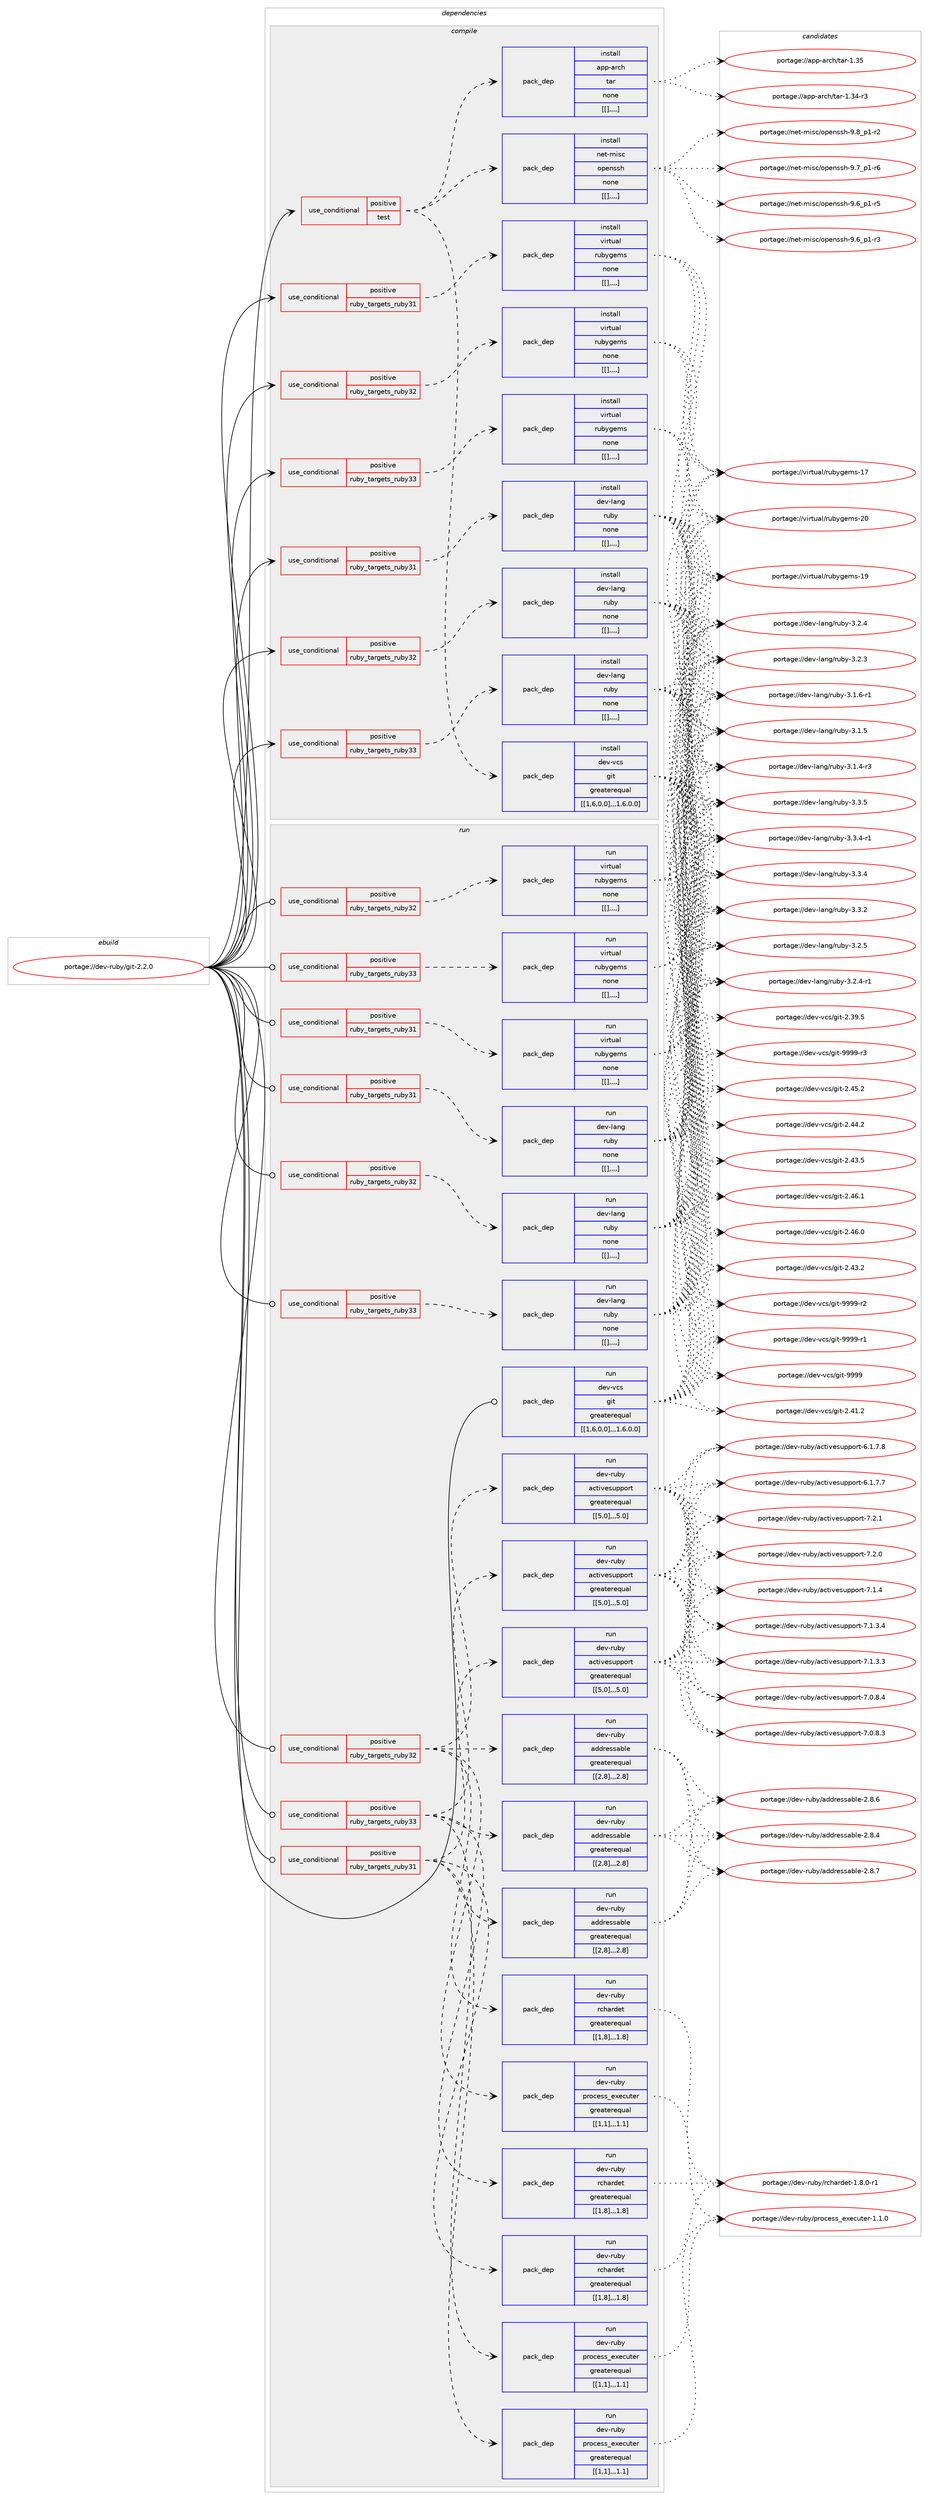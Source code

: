 digraph prolog {

# *************
# Graph options
# *************

newrank=true;
concentrate=true;
compound=true;
graph [rankdir=LR,fontname=Helvetica,fontsize=10,ranksep=1.5];#, ranksep=2.5, nodesep=0.2];
edge  [arrowhead=vee];
node  [fontname=Helvetica,fontsize=10];

# **********
# The ebuild
# **********

subgraph cluster_leftcol {
color=gray;
label=<<i>ebuild</i>>;
id [label="portage://dev-ruby/git-2.2.0", color=red, width=4, href="../dev-ruby/git-2.2.0.svg"];
}

# ****************
# The dependencies
# ****************

subgraph cluster_midcol {
color=gray;
label=<<i>dependencies</i>>;
subgraph cluster_compile {
fillcolor="#eeeeee";
style=filled;
label=<<i>compile</i>>;
subgraph cond50273 {
dependency188823 [label=<<TABLE BORDER="0" CELLBORDER="1" CELLSPACING="0" CELLPADDING="4"><TR><TD ROWSPAN="3" CELLPADDING="10">use_conditional</TD></TR><TR><TD>positive</TD></TR><TR><TD>ruby_targets_ruby31</TD></TR></TABLE>>, shape=none, color=red];
subgraph pack137231 {
dependency188824 [label=<<TABLE BORDER="0" CELLBORDER="1" CELLSPACING="0" CELLPADDING="4" WIDTH="220"><TR><TD ROWSPAN="6" CELLPADDING="30">pack_dep</TD></TR><TR><TD WIDTH="110">install</TD></TR><TR><TD>dev-lang</TD></TR><TR><TD>ruby</TD></TR><TR><TD>none</TD></TR><TR><TD>[[],,,,]</TD></TR></TABLE>>, shape=none, color=blue];
}
dependency188823:e -> dependency188824:w [weight=20,style="dashed",arrowhead="vee"];
}
id:e -> dependency188823:w [weight=20,style="solid",arrowhead="vee"];
subgraph cond50274 {
dependency188825 [label=<<TABLE BORDER="0" CELLBORDER="1" CELLSPACING="0" CELLPADDING="4"><TR><TD ROWSPAN="3" CELLPADDING="10">use_conditional</TD></TR><TR><TD>positive</TD></TR><TR><TD>ruby_targets_ruby31</TD></TR></TABLE>>, shape=none, color=red];
subgraph pack137232 {
dependency188826 [label=<<TABLE BORDER="0" CELLBORDER="1" CELLSPACING="0" CELLPADDING="4" WIDTH="220"><TR><TD ROWSPAN="6" CELLPADDING="30">pack_dep</TD></TR><TR><TD WIDTH="110">install</TD></TR><TR><TD>virtual</TD></TR><TR><TD>rubygems</TD></TR><TR><TD>none</TD></TR><TR><TD>[[],,,,]</TD></TR></TABLE>>, shape=none, color=blue];
}
dependency188825:e -> dependency188826:w [weight=20,style="dashed",arrowhead="vee"];
}
id:e -> dependency188825:w [weight=20,style="solid",arrowhead="vee"];
subgraph cond50275 {
dependency188827 [label=<<TABLE BORDER="0" CELLBORDER="1" CELLSPACING="0" CELLPADDING="4"><TR><TD ROWSPAN="3" CELLPADDING="10">use_conditional</TD></TR><TR><TD>positive</TD></TR><TR><TD>ruby_targets_ruby32</TD></TR></TABLE>>, shape=none, color=red];
subgraph pack137233 {
dependency188828 [label=<<TABLE BORDER="0" CELLBORDER="1" CELLSPACING="0" CELLPADDING="4" WIDTH="220"><TR><TD ROWSPAN="6" CELLPADDING="30">pack_dep</TD></TR><TR><TD WIDTH="110">install</TD></TR><TR><TD>dev-lang</TD></TR><TR><TD>ruby</TD></TR><TR><TD>none</TD></TR><TR><TD>[[],,,,]</TD></TR></TABLE>>, shape=none, color=blue];
}
dependency188827:e -> dependency188828:w [weight=20,style="dashed",arrowhead="vee"];
}
id:e -> dependency188827:w [weight=20,style="solid",arrowhead="vee"];
subgraph cond50276 {
dependency188829 [label=<<TABLE BORDER="0" CELLBORDER="1" CELLSPACING="0" CELLPADDING="4"><TR><TD ROWSPAN="3" CELLPADDING="10">use_conditional</TD></TR><TR><TD>positive</TD></TR><TR><TD>ruby_targets_ruby32</TD></TR></TABLE>>, shape=none, color=red];
subgraph pack137234 {
dependency188830 [label=<<TABLE BORDER="0" CELLBORDER="1" CELLSPACING="0" CELLPADDING="4" WIDTH="220"><TR><TD ROWSPAN="6" CELLPADDING="30">pack_dep</TD></TR><TR><TD WIDTH="110">install</TD></TR><TR><TD>virtual</TD></TR><TR><TD>rubygems</TD></TR><TR><TD>none</TD></TR><TR><TD>[[],,,,]</TD></TR></TABLE>>, shape=none, color=blue];
}
dependency188829:e -> dependency188830:w [weight=20,style="dashed",arrowhead="vee"];
}
id:e -> dependency188829:w [weight=20,style="solid",arrowhead="vee"];
subgraph cond50277 {
dependency188831 [label=<<TABLE BORDER="0" CELLBORDER="1" CELLSPACING="0" CELLPADDING="4"><TR><TD ROWSPAN="3" CELLPADDING="10">use_conditional</TD></TR><TR><TD>positive</TD></TR><TR><TD>ruby_targets_ruby33</TD></TR></TABLE>>, shape=none, color=red];
subgraph pack137235 {
dependency188832 [label=<<TABLE BORDER="0" CELLBORDER="1" CELLSPACING="0" CELLPADDING="4" WIDTH="220"><TR><TD ROWSPAN="6" CELLPADDING="30">pack_dep</TD></TR><TR><TD WIDTH="110">install</TD></TR><TR><TD>dev-lang</TD></TR><TR><TD>ruby</TD></TR><TR><TD>none</TD></TR><TR><TD>[[],,,,]</TD></TR></TABLE>>, shape=none, color=blue];
}
dependency188831:e -> dependency188832:w [weight=20,style="dashed",arrowhead="vee"];
}
id:e -> dependency188831:w [weight=20,style="solid",arrowhead="vee"];
subgraph cond50278 {
dependency188833 [label=<<TABLE BORDER="0" CELLBORDER="1" CELLSPACING="0" CELLPADDING="4"><TR><TD ROWSPAN="3" CELLPADDING="10">use_conditional</TD></TR><TR><TD>positive</TD></TR><TR><TD>ruby_targets_ruby33</TD></TR></TABLE>>, shape=none, color=red];
subgraph pack137236 {
dependency188834 [label=<<TABLE BORDER="0" CELLBORDER="1" CELLSPACING="0" CELLPADDING="4" WIDTH="220"><TR><TD ROWSPAN="6" CELLPADDING="30">pack_dep</TD></TR><TR><TD WIDTH="110">install</TD></TR><TR><TD>virtual</TD></TR><TR><TD>rubygems</TD></TR><TR><TD>none</TD></TR><TR><TD>[[],,,,]</TD></TR></TABLE>>, shape=none, color=blue];
}
dependency188833:e -> dependency188834:w [weight=20,style="dashed",arrowhead="vee"];
}
id:e -> dependency188833:w [weight=20,style="solid",arrowhead="vee"];
subgraph cond50279 {
dependency188835 [label=<<TABLE BORDER="0" CELLBORDER="1" CELLSPACING="0" CELLPADDING="4"><TR><TD ROWSPAN="3" CELLPADDING="10">use_conditional</TD></TR><TR><TD>positive</TD></TR><TR><TD>test</TD></TR></TABLE>>, shape=none, color=red];
subgraph pack137237 {
dependency188836 [label=<<TABLE BORDER="0" CELLBORDER="1" CELLSPACING="0" CELLPADDING="4" WIDTH="220"><TR><TD ROWSPAN="6" CELLPADDING="30">pack_dep</TD></TR><TR><TD WIDTH="110">install</TD></TR><TR><TD>dev-vcs</TD></TR><TR><TD>git</TD></TR><TR><TD>greaterequal</TD></TR><TR><TD>[[1,6,0,0],,,1.6.0.0]</TD></TR></TABLE>>, shape=none, color=blue];
}
dependency188835:e -> dependency188836:w [weight=20,style="dashed",arrowhead="vee"];
subgraph pack137238 {
dependency188837 [label=<<TABLE BORDER="0" CELLBORDER="1" CELLSPACING="0" CELLPADDING="4" WIDTH="220"><TR><TD ROWSPAN="6" CELLPADDING="30">pack_dep</TD></TR><TR><TD WIDTH="110">install</TD></TR><TR><TD>net-misc</TD></TR><TR><TD>openssh</TD></TR><TR><TD>none</TD></TR><TR><TD>[[],,,,]</TD></TR></TABLE>>, shape=none, color=blue];
}
dependency188835:e -> dependency188837:w [weight=20,style="dashed",arrowhead="vee"];
subgraph pack137239 {
dependency188838 [label=<<TABLE BORDER="0" CELLBORDER="1" CELLSPACING="0" CELLPADDING="4" WIDTH="220"><TR><TD ROWSPAN="6" CELLPADDING="30">pack_dep</TD></TR><TR><TD WIDTH="110">install</TD></TR><TR><TD>app-arch</TD></TR><TR><TD>tar</TD></TR><TR><TD>none</TD></TR><TR><TD>[[],,,,]</TD></TR></TABLE>>, shape=none, color=blue];
}
dependency188835:e -> dependency188838:w [weight=20,style="dashed",arrowhead="vee"];
}
id:e -> dependency188835:w [weight=20,style="solid",arrowhead="vee"];
}
subgraph cluster_compileandrun {
fillcolor="#eeeeee";
style=filled;
label=<<i>compile and run</i>>;
}
subgraph cluster_run {
fillcolor="#eeeeee";
style=filled;
label=<<i>run</i>>;
subgraph cond50280 {
dependency188839 [label=<<TABLE BORDER="0" CELLBORDER="1" CELLSPACING="0" CELLPADDING="4"><TR><TD ROWSPAN="3" CELLPADDING="10">use_conditional</TD></TR><TR><TD>positive</TD></TR><TR><TD>ruby_targets_ruby31</TD></TR></TABLE>>, shape=none, color=red];
subgraph pack137240 {
dependency188840 [label=<<TABLE BORDER="0" CELLBORDER="1" CELLSPACING="0" CELLPADDING="4" WIDTH="220"><TR><TD ROWSPAN="6" CELLPADDING="30">pack_dep</TD></TR><TR><TD WIDTH="110">run</TD></TR><TR><TD>dev-lang</TD></TR><TR><TD>ruby</TD></TR><TR><TD>none</TD></TR><TR><TD>[[],,,,]</TD></TR></TABLE>>, shape=none, color=blue];
}
dependency188839:e -> dependency188840:w [weight=20,style="dashed",arrowhead="vee"];
}
id:e -> dependency188839:w [weight=20,style="solid",arrowhead="odot"];
subgraph cond50281 {
dependency188841 [label=<<TABLE BORDER="0" CELLBORDER="1" CELLSPACING="0" CELLPADDING="4"><TR><TD ROWSPAN="3" CELLPADDING="10">use_conditional</TD></TR><TR><TD>positive</TD></TR><TR><TD>ruby_targets_ruby31</TD></TR></TABLE>>, shape=none, color=red];
subgraph pack137241 {
dependency188842 [label=<<TABLE BORDER="0" CELLBORDER="1" CELLSPACING="0" CELLPADDING="4" WIDTH="220"><TR><TD ROWSPAN="6" CELLPADDING="30">pack_dep</TD></TR><TR><TD WIDTH="110">run</TD></TR><TR><TD>dev-ruby</TD></TR><TR><TD>activesupport</TD></TR><TR><TD>greaterequal</TD></TR><TR><TD>[[5,0],,,5.0]</TD></TR></TABLE>>, shape=none, color=blue];
}
dependency188841:e -> dependency188842:w [weight=20,style="dashed",arrowhead="vee"];
subgraph pack137242 {
dependency188843 [label=<<TABLE BORDER="0" CELLBORDER="1" CELLSPACING="0" CELLPADDING="4" WIDTH="220"><TR><TD ROWSPAN="6" CELLPADDING="30">pack_dep</TD></TR><TR><TD WIDTH="110">run</TD></TR><TR><TD>dev-ruby</TD></TR><TR><TD>addressable</TD></TR><TR><TD>greaterequal</TD></TR><TR><TD>[[2,8],,,2.8]</TD></TR></TABLE>>, shape=none, color=blue];
}
dependency188841:e -> dependency188843:w [weight=20,style="dashed",arrowhead="vee"];
subgraph pack137243 {
dependency188844 [label=<<TABLE BORDER="0" CELLBORDER="1" CELLSPACING="0" CELLPADDING="4" WIDTH="220"><TR><TD ROWSPAN="6" CELLPADDING="30">pack_dep</TD></TR><TR><TD WIDTH="110">run</TD></TR><TR><TD>dev-ruby</TD></TR><TR><TD>process_executer</TD></TR><TR><TD>greaterequal</TD></TR><TR><TD>[[1,1],,,1.1]</TD></TR></TABLE>>, shape=none, color=blue];
}
dependency188841:e -> dependency188844:w [weight=20,style="dashed",arrowhead="vee"];
subgraph pack137244 {
dependency188845 [label=<<TABLE BORDER="0" CELLBORDER="1" CELLSPACING="0" CELLPADDING="4" WIDTH="220"><TR><TD ROWSPAN="6" CELLPADDING="30">pack_dep</TD></TR><TR><TD WIDTH="110">run</TD></TR><TR><TD>dev-ruby</TD></TR><TR><TD>rchardet</TD></TR><TR><TD>greaterequal</TD></TR><TR><TD>[[1,8],,,1.8]</TD></TR></TABLE>>, shape=none, color=blue];
}
dependency188841:e -> dependency188845:w [weight=20,style="dashed",arrowhead="vee"];
}
id:e -> dependency188841:w [weight=20,style="solid",arrowhead="odot"];
subgraph cond50282 {
dependency188846 [label=<<TABLE BORDER="0" CELLBORDER="1" CELLSPACING="0" CELLPADDING="4"><TR><TD ROWSPAN="3" CELLPADDING="10">use_conditional</TD></TR><TR><TD>positive</TD></TR><TR><TD>ruby_targets_ruby31</TD></TR></TABLE>>, shape=none, color=red];
subgraph pack137245 {
dependency188847 [label=<<TABLE BORDER="0" CELLBORDER="1" CELLSPACING="0" CELLPADDING="4" WIDTH="220"><TR><TD ROWSPAN="6" CELLPADDING="30">pack_dep</TD></TR><TR><TD WIDTH="110">run</TD></TR><TR><TD>virtual</TD></TR><TR><TD>rubygems</TD></TR><TR><TD>none</TD></TR><TR><TD>[[],,,,]</TD></TR></TABLE>>, shape=none, color=blue];
}
dependency188846:e -> dependency188847:w [weight=20,style="dashed",arrowhead="vee"];
}
id:e -> dependency188846:w [weight=20,style="solid",arrowhead="odot"];
subgraph cond50283 {
dependency188848 [label=<<TABLE BORDER="0" CELLBORDER="1" CELLSPACING="0" CELLPADDING="4"><TR><TD ROWSPAN="3" CELLPADDING="10">use_conditional</TD></TR><TR><TD>positive</TD></TR><TR><TD>ruby_targets_ruby32</TD></TR></TABLE>>, shape=none, color=red];
subgraph pack137246 {
dependency188849 [label=<<TABLE BORDER="0" CELLBORDER="1" CELLSPACING="0" CELLPADDING="4" WIDTH="220"><TR><TD ROWSPAN="6" CELLPADDING="30">pack_dep</TD></TR><TR><TD WIDTH="110">run</TD></TR><TR><TD>dev-lang</TD></TR><TR><TD>ruby</TD></TR><TR><TD>none</TD></TR><TR><TD>[[],,,,]</TD></TR></TABLE>>, shape=none, color=blue];
}
dependency188848:e -> dependency188849:w [weight=20,style="dashed",arrowhead="vee"];
}
id:e -> dependency188848:w [weight=20,style="solid",arrowhead="odot"];
subgraph cond50284 {
dependency188850 [label=<<TABLE BORDER="0" CELLBORDER="1" CELLSPACING="0" CELLPADDING="4"><TR><TD ROWSPAN="3" CELLPADDING="10">use_conditional</TD></TR><TR><TD>positive</TD></TR><TR><TD>ruby_targets_ruby32</TD></TR></TABLE>>, shape=none, color=red];
subgraph pack137247 {
dependency188851 [label=<<TABLE BORDER="0" CELLBORDER="1" CELLSPACING="0" CELLPADDING="4" WIDTH="220"><TR><TD ROWSPAN="6" CELLPADDING="30">pack_dep</TD></TR><TR><TD WIDTH="110">run</TD></TR><TR><TD>dev-ruby</TD></TR><TR><TD>activesupport</TD></TR><TR><TD>greaterequal</TD></TR><TR><TD>[[5,0],,,5.0]</TD></TR></TABLE>>, shape=none, color=blue];
}
dependency188850:e -> dependency188851:w [weight=20,style="dashed",arrowhead="vee"];
subgraph pack137248 {
dependency188852 [label=<<TABLE BORDER="0" CELLBORDER="1" CELLSPACING="0" CELLPADDING="4" WIDTH="220"><TR><TD ROWSPAN="6" CELLPADDING="30">pack_dep</TD></TR><TR><TD WIDTH="110">run</TD></TR><TR><TD>dev-ruby</TD></TR><TR><TD>addressable</TD></TR><TR><TD>greaterequal</TD></TR><TR><TD>[[2,8],,,2.8]</TD></TR></TABLE>>, shape=none, color=blue];
}
dependency188850:e -> dependency188852:w [weight=20,style="dashed",arrowhead="vee"];
subgraph pack137249 {
dependency188853 [label=<<TABLE BORDER="0" CELLBORDER="1" CELLSPACING="0" CELLPADDING="4" WIDTH="220"><TR><TD ROWSPAN="6" CELLPADDING="30">pack_dep</TD></TR><TR><TD WIDTH="110">run</TD></TR><TR><TD>dev-ruby</TD></TR><TR><TD>process_executer</TD></TR><TR><TD>greaterequal</TD></TR><TR><TD>[[1,1],,,1.1]</TD></TR></TABLE>>, shape=none, color=blue];
}
dependency188850:e -> dependency188853:w [weight=20,style="dashed",arrowhead="vee"];
subgraph pack137250 {
dependency188854 [label=<<TABLE BORDER="0" CELLBORDER="1" CELLSPACING="0" CELLPADDING="4" WIDTH="220"><TR><TD ROWSPAN="6" CELLPADDING="30">pack_dep</TD></TR><TR><TD WIDTH="110">run</TD></TR><TR><TD>dev-ruby</TD></TR><TR><TD>rchardet</TD></TR><TR><TD>greaterequal</TD></TR><TR><TD>[[1,8],,,1.8]</TD></TR></TABLE>>, shape=none, color=blue];
}
dependency188850:e -> dependency188854:w [weight=20,style="dashed",arrowhead="vee"];
}
id:e -> dependency188850:w [weight=20,style="solid",arrowhead="odot"];
subgraph cond50285 {
dependency188855 [label=<<TABLE BORDER="0" CELLBORDER="1" CELLSPACING="0" CELLPADDING="4"><TR><TD ROWSPAN="3" CELLPADDING="10">use_conditional</TD></TR><TR><TD>positive</TD></TR><TR><TD>ruby_targets_ruby32</TD></TR></TABLE>>, shape=none, color=red];
subgraph pack137251 {
dependency188856 [label=<<TABLE BORDER="0" CELLBORDER="1" CELLSPACING="0" CELLPADDING="4" WIDTH="220"><TR><TD ROWSPAN="6" CELLPADDING="30">pack_dep</TD></TR><TR><TD WIDTH="110">run</TD></TR><TR><TD>virtual</TD></TR><TR><TD>rubygems</TD></TR><TR><TD>none</TD></TR><TR><TD>[[],,,,]</TD></TR></TABLE>>, shape=none, color=blue];
}
dependency188855:e -> dependency188856:w [weight=20,style="dashed",arrowhead="vee"];
}
id:e -> dependency188855:w [weight=20,style="solid",arrowhead="odot"];
subgraph cond50286 {
dependency188857 [label=<<TABLE BORDER="0" CELLBORDER="1" CELLSPACING="0" CELLPADDING="4"><TR><TD ROWSPAN="3" CELLPADDING="10">use_conditional</TD></TR><TR><TD>positive</TD></TR><TR><TD>ruby_targets_ruby33</TD></TR></TABLE>>, shape=none, color=red];
subgraph pack137252 {
dependency188858 [label=<<TABLE BORDER="0" CELLBORDER="1" CELLSPACING="0" CELLPADDING="4" WIDTH="220"><TR><TD ROWSPAN="6" CELLPADDING="30">pack_dep</TD></TR><TR><TD WIDTH="110">run</TD></TR><TR><TD>dev-lang</TD></TR><TR><TD>ruby</TD></TR><TR><TD>none</TD></TR><TR><TD>[[],,,,]</TD></TR></TABLE>>, shape=none, color=blue];
}
dependency188857:e -> dependency188858:w [weight=20,style="dashed",arrowhead="vee"];
}
id:e -> dependency188857:w [weight=20,style="solid",arrowhead="odot"];
subgraph cond50287 {
dependency188859 [label=<<TABLE BORDER="0" CELLBORDER="1" CELLSPACING="0" CELLPADDING="4"><TR><TD ROWSPAN="3" CELLPADDING="10">use_conditional</TD></TR><TR><TD>positive</TD></TR><TR><TD>ruby_targets_ruby33</TD></TR></TABLE>>, shape=none, color=red];
subgraph pack137253 {
dependency188860 [label=<<TABLE BORDER="0" CELLBORDER="1" CELLSPACING="0" CELLPADDING="4" WIDTH="220"><TR><TD ROWSPAN="6" CELLPADDING="30">pack_dep</TD></TR><TR><TD WIDTH="110">run</TD></TR><TR><TD>dev-ruby</TD></TR><TR><TD>activesupport</TD></TR><TR><TD>greaterequal</TD></TR><TR><TD>[[5,0],,,5.0]</TD></TR></TABLE>>, shape=none, color=blue];
}
dependency188859:e -> dependency188860:w [weight=20,style="dashed",arrowhead="vee"];
subgraph pack137254 {
dependency188861 [label=<<TABLE BORDER="0" CELLBORDER="1" CELLSPACING="0" CELLPADDING="4" WIDTH="220"><TR><TD ROWSPAN="6" CELLPADDING="30">pack_dep</TD></TR><TR><TD WIDTH="110">run</TD></TR><TR><TD>dev-ruby</TD></TR><TR><TD>addressable</TD></TR><TR><TD>greaterequal</TD></TR><TR><TD>[[2,8],,,2.8]</TD></TR></TABLE>>, shape=none, color=blue];
}
dependency188859:e -> dependency188861:w [weight=20,style="dashed",arrowhead="vee"];
subgraph pack137255 {
dependency188862 [label=<<TABLE BORDER="0" CELLBORDER="1" CELLSPACING="0" CELLPADDING="4" WIDTH="220"><TR><TD ROWSPAN="6" CELLPADDING="30">pack_dep</TD></TR><TR><TD WIDTH="110">run</TD></TR><TR><TD>dev-ruby</TD></TR><TR><TD>process_executer</TD></TR><TR><TD>greaterequal</TD></TR><TR><TD>[[1,1],,,1.1]</TD></TR></TABLE>>, shape=none, color=blue];
}
dependency188859:e -> dependency188862:w [weight=20,style="dashed",arrowhead="vee"];
subgraph pack137256 {
dependency188863 [label=<<TABLE BORDER="0" CELLBORDER="1" CELLSPACING="0" CELLPADDING="4" WIDTH="220"><TR><TD ROWSPAN="6" CELLPADDING="30">pack_dep</TD></TR><TR><TD WIDTH="110">run</TD></TR><TR><TD>dev-ruby</TD></TR><TR><TD>rchardet</TD></TR><TR><TD>greaterequal</TD></TR><TR><TD>[[1,8],,,1.8]</TD></TR></TABLE>>, shape=none, color=blue];
}
dependency188859:e -> dependency188863:w [weight=20,style="dashed",arrowhead="vee"];
}
id:e -> dependency188859:w [weight=20,style="solid",arrowhead="odot"];
subgraph cond50288 {
dependency188864 [label=<<TABLE BORDER="0" CELLBORDER="1" CELLSPACING="0" CELLPADDING="4"><TR><TD ROWSPAN="3" CELLPADDING="10">use_conditional</TD></TR><TR><TD>positive</TD></TR><TR><TD>ruby_targets_ruby33</TD></TR></TABLE>>, shape=none, color=red];
subgraph pack137257 {
dependency188865 [label=<<TABLE BORDER="0" CELLBORDER="1" CELLSPACING="0" CELLPADDING="4" WIDTH="220"><TR><TD ROWSPAN="6" CELLPADDING="30">pack_dep</TD></TR><TR><TD WIDTH="110">run</TD></TR><TR><TD>virtual</TD></TR><TR><TD>rubygems</TD></TR><TR><TD>none</TD></TR><TR><TD>[[],,,,]</TD></TR></TABLE>>, shape=none, color=blue];
}
dependency188864:e -> dependency188865:w [weight=20,style="dashed",arrowhead="vee"];
}
id:e -> dependency188864:w [weight=20,style="solid",arrowhead="odot"];
subgraph pack137258 {
dependency188866 [label=<<TABLE BORDER="0" CELLBORDER="1" CELLSPACING="0" CELLPADDING="4" WIDTH="220"><TR><TD ROWSPAN="6" CELLPADDING="30">pack_dep</TD></TR><TR><TD WIDTH="110">run</TD></TR><TR><TD>dev-vcs</TD></TR><TR><TD>git</TD></TR><TR><TD>greaterequal</TD></TR><TR><TD>[[1,6,0,0],,,1.6.0.0]</TD></TR></TABLE>>, shape=none, color=blue];
}
id:e -> dependency188866:w [weight=20,style="solid",arrowhead="odot"];
}
}

# **************
# The candidates
# **************

subgraph cluster_choices {
rank=same;
color=gray;
label=<<i>candidates</i>>;

subgraph choice137231 {
color=black;
nodesep=1;
choice10010111845108971101034711411798121455146514653 [label="portage://dev-lang/ruby-3.3.5", color=red, width=4,href="../dev-lang/ruby-3.3.5.svg"];
choice100101118451089711010347114117981214551465146524511449 [label="portage://dev-lang/ruby-3.3.4-r1", color=red, width=4,href="../dev-lang/ruby-3.3.4-r1.svg"];
choice10010111845108971101034711411798121455146514652 [label="portage://dev-lang/ruby-3.3.4", color=red, width=4,href="../dev-lang/ruby-3.3.4.svg"];
choice10010111845108971101034711411798121455146514650 [label="portage://dev-lang/ruby-3.3.2", color=red, width=4,href="../dev-lang/ruby-3.3.2.svg"];
choice10010111845108971101034711411798121455146504653 [label="portage://dev-lang/ruby-3.2.5", color=red, width=4,href="../dev-lang/ruby-3.2.5.svg"];
choice100101118451089711010347114117981214551465046524511449 [label="portage://dev-lang/ruby-3.2.4-r1", color=red, width=4,href="../dev-lang/ruby-3.2.4-r1.svg"];
choice10010111845108971101034711411798121455146504652 [label="portage://dev-lang/ruby-3.2.4", color=red, width=4,href="../dev-lang/ruby-3.2.4.svg"];
choice10010111845108971101034711411798121455146504651 [label="portage://dev-lang/ruby-3.2.3", color=red, width=4,href="../dev-lang/ruby-3.2.3.svg"];
choice100101118451089711010347114117981214551464946544511449 [label="portage://dev-lang/ruby-3.1.6-r1", color=red, width=4,href="../dev-lang/ruby-3.1.6-r1.svg"];
choice10010111845108971101034711411798121455146494653 [label="portage://dev-lang/ruby-3.1.5", color=red, width=4,href="../dev-lang/ruby-3.1.5.svg"];
choice100101118451089711010347114117981214551464946524511451 [label="portage://dev-lang/ruby-3.1.4-r3", color=red, width=4,href="../dev-lang/ruby-3.1.4-r3.svg"];
dependency188824:e -> choice10010111845108971101034711411798121455146514653:w [style=dotted,weight="100"];
dependency188824:e -> choice100101118451089711010347114117981214551465146524511449:w [style=dotted,weight="100"];
dependency188824:e -> choice10010111845108971101034711411798121455146514652:w [style=dotted,weight="100"];
dependency188824:e -> choice10010111845108971101034711411798121455146514650:w [style=dotted,weight="100"];
dependency188824:e -> choice10010111845108971101034711411798121455146504653:w [style=dotted,weight="100"];
dependency188824:e -> choice100101118451089711010347114117981214551465046524511449:w [style=dotted,weight="100"];
dependency188824:e -> choice10010111845108971101034711411798121455146504652:w [style=dotted,weight="100"];
dependency188824:e -> choice10010111845108971101034711411798121455146504651:w [style=dotted,weight="100"];
dependency188824:e -> choice100101118451089711010347114117981214551464946544511449:w [style=dotted,weight="100"];
dependency188824:e -> choice10010111845108971101034711411798121455146494653:w [style=dotted,weight="100"];
dependency188824:e -> choice100101118451089711010347114117981214551464946524511451:w [style=dotted,weight="100"];
}
subgraph choice137232 {
color=black;
nodesep=1;
choice118105114116117971084711411798121103101109115455048 [label="portage://virtual/rubygems-20", color=red, width=4,href="../virtual/rubygems-20.svg"];
choice118105114116117971084711411798121103101109115454957 [label="portage://virtual/rubygems-19", color=red, width=4,href="../virtual/rubygems-19.svg"];
choice118105114116117971084711411798121103101109115454955 [label="portage://virtual/rubygems-17", color=red, width=4,href="../virtual/rubygems-17.svg"];
dependency188826:e -> choice118105114116117971084711411798121103101109115455048:w [style=dotted,weight="100"];
dependency188826:e -> choice118105114116117971084711411798121103101109115454957:w [style=dotted,weight="100"];
dependency188826:e -> choice118105114116117971084711411798121103101109115454955:w [style=dotted,weight="100"];
}
subgraph choice137233 {
color=black;
nodesep=1;
choice10010111845108971101034711411798121455146514653 [label="portage://dev-lang/ruby-3.3.5", color=red, width=4,href="../dev-lang/ruby-3.3.5.svg"];
choice100101118451089711010347114117981214551465146524511449 [label="portage://dev-lang/ruby-3.3.4-r1", color=red, width=4,href="../dev-lang/ruby-3.3.4-r1.svg"];
choice10010111845108971101034711411798121455146514652 [label="portage://dev-lang/ruby-3.3.4", color=red, width=4,href="../dev-lang/ruby-3.3.4.svg"];
choice10010111845108971101034711411798121455146514650 [label="portage://dev-lang/ruby-3.3.2", color=red, width=4,href="../dev-lang/ruby-3.3.2.svg"];
choice10010111845108971101034711411798121455146504653 [label="portage://dev-lang/ruby-3.2.5", color=red, width=4,href="../dev-lang/ruby-3.2.5.svg"];
choice100101118451089711010347114117981214551465046524511449 [label="portage://dev-lang/ruby-3.2.4-r1", color=red, width=4,href="../dev-lang/ruby-3.2.4-r1.svg"];
choice10010111845108971101034711411798121455146504652 [label="portage://dev-lang/ruby-3.2.4", color=red, width=4,href="../dev-lang/ruby-3.2.4.svg"];
choice10010111845108971101034711411798121455146504651 [label="portage://dev-lang/ruby-3.2.3", color=red, width=4,href="../dev-lang/ruby-3.2.3.svg"];
choice100101118451089711010347114117981214551464946544511449 [label="portage://dev-lang/ruby-3.1.6-r1", color=red, width=4,href="../dev-lang/ruby-3.1.6-r1.svg"];
choice10010111845108971101034711411798121455146494653 [label="portage://dev-lang/ruby-3.1.5", color=red, width=4,href="../dev-lang/ruby-3.1.5.svg"];
choice100101118451089711010347114117981214551464946524511451 [label="portage://dev-lang/ruby-3.1.4-r3", color=red, width=4,href="../dev-lang/ruby-3.1.4-r3.svg"];
dependency188828:e -> choice10010111845108971101034711411798121455146514653:w [style=dotted,weight="100"];
dependency188828:e -> choice100101118451089711010347114117981214551465146524511449:w [style=dotted,weight="100"];
dependency188828:e -> choice10010111845108971101034711411798121455146514652:w [style=dotted,weight="100"];
dependency188828:e -> choice10010111845108971101034711411798121455146514650:w [style=dotted,weight="100"];
dependency188828:e -> choice10010111845108971101034711411798121455146504653:w [style=dotted,weight="100"];
dependency188828:e -> choice100101118451089711010347114117981214551465046524511449:w [style=dotted,weight="100"];
dependency188828:e -> choice10010111845108971101034711411798121455146504652:w [style=dotted,weight="100"];
dependency188828:e -> choice10010111845108971101034711411798121455146504651:w [style=dotted,weight="100"];
dependency188828:e -> choice100101118451089711010347114117981214551464946544511449:w [style=dotted,weight="100"];
dependency188828:e -> choice10010111845108971101034711411798121455146494653:w [style=dotted,weight="100"];
dependency188828:e -> choice100101118451089711010347114117981214551464946524511451:w [style=dotted,weight="100"];
}
subgraph choice137234 {
color=black;
nodesep=1;
choice118105114116117971084711411798121103101109115455048 [label="portage://virtual/rubygems-20", color=red, width=4,href="../virtual/rubygems-20.svg"];
choice118105114116117971084711411798121103101109115454957 [label="portage://virtual/rubygems-19", color=red, width=4,href="../virtual/rubygems-19.svg"];
choice118105114116117971084711411798121103101109115454955 [label="portage://virtual/rubygems-17", color=red, width=4,href="../virtual/rubygems-17.svg"];
dependency188830:e -> choice118105114116117971084711411798121103101109115455048:w [style=dotted,weight="100"];
dependency188830:e -> choice118105114116117971084711411798121103101109115454957:w [style=dotted,weight="100"];
dependency188830:e -> choice118105114116117971084711411798121103101109115454955:w [style=dotted,weight="100"];
}
subgraph choice137235 {
color=black;
nodesep=1;
choice10010111845108971101034711411798121455146514653 [label="portage://dev-lang/ruby-3.3.5", color=red, width=4,href="../dev-lang/ruby-3.3.5.svg"];
choice100101118451089711010347114117981214551465146524511449 [label="portage://dev-lang/ruby-3.3.4-r1", color=red, width=4,href="../dev-lang/ruby-3.3.4-r1.svg"];
choice10010111845108971101034711411798121455146514652 [label="portage://dev-lang/ruby-3.3.4", color=red, width=4,href="../dev-lang/ruby-3.3.4.svg"];
choice10010111845108971101034711411798121455146514650 [label="portage://dev-lang/ruby-3.3.2", color=red, width=4,href="../dev-lang/ruby-3.3.2.svg"];
choice10010111845108971101034711411798121455146504653 [label="portage://dev-lang/ruby-3.2.5", color=red, width=4,href="../dev-lang/ruby-3.2.5.svg"];
choice100101118451089711010347114117981214551465046524511449 [label="portage://dev-lang/ruby-3.2.4-r1", color=red, width=4,href="../dev-lang/ruby-3.2.4-r1.svg"];
choice10010111845108971101034711411798121455146504652 [label="portage://dev-lang/ruby-3.2.4", color=red, width=4,href="../dev-lang/ruby-3.2.4.svg"];
choice10010111845108971101034711411798121455146504651 [label="portage://dev-lang/ruby-3.2.3", color=red, width=4,href="../dev-lang/ruby-3.2.3.svg"];
choice100101118451089711010347114117981214551464946544511449 [label="portage://dev-lang/ruby-3.1.6-r1", color=red, width=4,href="../dev-lang/ruby-3.1.6-r1.svg"];
choice10010111845108971101034711411798121455146494653 [label="portage://dev-lang/ruby-3.1.5", color=red, width=4,href="../dev-lang/ruby-3.1.5.svg"];
choice100101118451089711010347114117981214551464946524511451 [label="portage://dev-lang/ruby-3.1.4-r3", color=red, width=4,href="../dev-lang/ruby-3.1.4-r3.svg"];
dependency188832:e -> choice10010111845108971101034711411798121455146514653:w [style=dotted,weight="100"];
dependency188832:e -> choice100101118451089711010347114117981214551465146524511449:w [style=dotted,weight="100"];
dependency188832:e -> choice10010111845108971101034711411798121455146514652:w [style=dotted,weight="100"];
dependency188832:e -> choice10010111845108971101034711411798121455146514650:w [style=dotted,weight="100"];
dependency188832:e -> choice10010111845108971101034711411798121455146504653:w [style=dotted,weight="100"];
dependency188832:e -> choice100101118451089711010347114117981214551465046524511449:w [style=dotted,weight="100"];
dependency188832:e -> choice10010111845108971101034711411798121455146504652:w [style=dotted,weight="100"];
dependency188832:e -> choice10010111845108971101034711411798121455146504651:w [style=dotted,weight="100"];
dependency188832:e -> choice100101118451089711010347114117981214551464946544511449:w [style=dotted,weight="100"];
dependency188832:e -> choice10010111845108971101034711411798121455146494653:w [style=dotted,weight="100"];
dependency188832:e -> choice100101118451089711010347114117981214551464946524511451:w [style=dotted,weight="100"];
}
subgraph choice137236 {
color=black;
nodesep=1;
choice118105114116117971084711411798121103101109115455048 [label="portage://virtual/rubygems-20", color=red, width=4,href="../virtual/rubygems-20.svg"];
choice118105114116117971084711411798121103101109115454957 [label="portage://virtual/rubygems-19", color=red, width=4,href="../virtual/rubygems-19.svg"];
choice118105114116117971084711411798121103101109115454955 [label="portage://virtual/rubygems-17", color=red, width=4,href="../virtual/rubygems-17.svg"];
dependency188834:e -> choice118105114116117971084711411798121103101109115455048:w [style=dotted,weight="100"];
dependency188834:e -> choice118105114116117971084711411798121103101109115454957:w [style=dotted,weight="100"];
dependency188834:e -> choice118105114116117971084711411798121103101109115454955:w [style=dotted,weight="100"];
}
subgraph choice137237 {
color=black;
nodesep=1;
choice10010111845118991154710310511645575757574511451 [label="portage://dev-vcs/git-9999-r3", color=red, width=4,href="../dev-vcs/git-9999-r3.svg"];
choice10010111845118991154710310511645575757574511450 [label="portage://dev-vcs/git-9999-r2", color=red, width=4,href="../dev-vcs/git-9999-r2.svg"];
choice10010111845118991154710310511645575757574511449 [label="portage://dev-vcs/git-9999-r1", color=red, width=4,href="../dev-vcs/git-9999-r1.svg"];
choice1001011184511899115471031051164557575757 [label="portage://dev-vcs/git-9999", color=red, width=4,href="../dev-vcs/git-9999.svg"];
choice10010111845118991154710310511645504652544649 [label="portage://dev-vcs/git-2.46.1", color=red, width=4,href="../dev-vcs/git-2.46.1.svg"];
choice10010111845118991154710310511645504652544648 [label="portage://dev-vcs/git-2.46.0", color=red, width=4,href="../dev-vcs/git-2.46.0.svg"];
choice10010111845118991154710310511645504652534650 [label="portage://dev-vcs/git-2.45.2", color=red, width=4,href="../dev-vcs/git-2.45.2.svg"];
choice10010111845118991154710310511645504652524650 [label="portage://dev-vcs/git-2.44.2", color=red, width=4,href="../dev-vcs/git-2.44.2.svg"];
choice10010111845118991154710310511645504652514653 [label="portage://dev-vcs/git-2.43.5", color=red, width=4,href="../dev-vcs/git-2.43.5.svg"];
choice10010111845118991154710310511645504652514650 [label="portage://dev-vcs/git-2.43.2", color=red, width=4,href="../dev-vcs/git-2.43.2.svg"];
choice10010111845118991154710310511645504652494650 [label="portage://dev-vcs/git-2.41.2", color=red, width=4,href="../dev-vcs/git-2.41.2.svg"];
choice10010111845118991154710310511645504651574653 [label="portage://dev-vcs/git-2.39.5", color=red, width=4,href="../dev-vcs/git-2.39.5.svg"];
dependency188836:e -> choice10010111845118991154710310511645575757574511451:w [style=dotted,weight="100"];
dependency188836:e -> choice10010111845118991154710310511645575757574511450:w [style=dotted,weight="100"];
dependency188836:e -> choice10010111845118991154710310511645575757574511449:w [style=dotted,weight="100"];
dependency188836:e -> choice1001011184511899115471031051164557575757:w [style=dotted,weight="100"];
dependency188836:e -> choice10010111845118991154710310511645504652544649:w [style=dotted,weight="100"];
dependency188836:e -> choice10010111845118991154710310511645504652544648:w [style=dotted,weight="100"];
dependency188836:e -> choice10010111845118991154710310511645504652534650:w [style=dotted,weight="100"];
dependency188836:e -> choice10010111845118991154710310511645504652524650:w [style=dotted,weight="100"];
dependency188836:e -> choice10010111845118991154710310511645504652514653:w [style=dotted,weight="100"];
dependency188836:e -> choice10010111845118991154710310511645504652514650:w [style=dotted,weight="100"];
dependency188836:e -> choice10010111845118991154710310511645504652494650:w [style=dotted,weight="100"];
dependency188836:e -> choice10010111845118991154710310511645504651574653:w [style=dotted,weight="100"];
}
subgraph choice137238 {
color=black;
nodesep=1;
choice1101011164510910511599471111121011101151151044557465695112494511450 [label="portage://net-misc/openssh-9.8_p1-r2", color=red, width=4,href="../net-misc/openssh-9.8_p1-r2.svg"];
choice1101011164510910511599471111121011101151151044557465595112494511454 [label="portage://net-misc/openssh-9.7_p1-r6", color=red, width=4,href="../net-misc/openssh-9.7_p1-r6.svg"];
choice1101011164510910511599471111121011101151151044557465495112494511453 [label="portage://net-misc/openssh-9.6_p1-r5", color=red, width=4,href="../net-misc/openssh-9.6_p1-r5.svg"];
choice1101011164510910511599471111121011101151151044557465495112494511451 [label="portage://net-misc/openssh-9.6_p1-r3", color=red, width=4,href="../net-misc/openssh-9.6_p1-r3.svg"];
dependency188837:e -> choice1101011164510910511599471111121011101151151044557465695112494511450:w [style=dotted,weight="100"];
dependency188837:e -> choice1101011164510910511599471111121011101151151044557465595112494511454:w [style=dotted,weight="100"];
dependency188837:e -> choice1101011164510910511599471111121011101151151044557465495112494511453:w [style=dotted,weight="100"];
dependency188837:e -> choice1101011164510910511599471111121011101151151044557465495112494511451:w [style=dotted,weight="100"];
}
subgraph choice137239 {
color=black;
nodesep=1;
choice9711211245971149910447116971144549465153 [label="portage://app-arch/tar-1.35", color=red, width=4,href="../app-arch/tar-1.35.svg"];
choice97112112459711499104471169711445494651524511451 [label="portage://app-arch/tar-1.34-r3", color=red, width=4,href="../app-arch/tar-1.34-r3.svg"];
dependency188838:e -> choice9711211245971149910447116971144549465153:w [style=dotted,weight="100"];
dependency188838:e -> choice97112112459711499104471169711445494651524511451:w [style=dotted,weight="100"];
}
subgraph choice137240 {
color=black;
nodesep=1;
choice10010111845108971101034711411798121455146514653 [label="portage://dev-lang/ruby-3.3.5", color=red, width=4,href="../dev-lang/ruby-3.3.5.svg"];
choice100101118451089711010347114117981214551465146524511449 [label="portage://dev-lang/ruby-3.3.4-r1", color=red, width=4,href="../dev-lang/ruby-3.3.4-r1.svg"];
choice10010111845108971101034711411798121455146514652 [label="portage://dev-lang/ruby-3.3.4", color=red, width=4,href="../dev-lang/ruby-3.3.4.svg"];
choice10010111845108971101034711411798121455146514650 [label="portage://dev-lang/ruby-3.3.2", color=red, width=4,href="../dev-lang/ruby-3.3.2.svg"];
choice10010111845108971101034711411798121455146504653 [label="portage://dev-lang/ruby-3.2.5", color=red, width=4,href="../dev-lang/ruby-3.2.5.svg"];
choice100101118451089711010347114117981214551465046524511449 [label="portage://dev-lang/ruby-3.2.4-r1", color=red, width=4,href="../dev-lang/ruby-3.2.4-r1.svg"];
choice10010111845108971101034711411798121455146504652 [label="portage://dev-lang/ruby-3.2.4", color=red, width=4,href="../dev-lang/ruby-3.2.4.svg"];
choice10010111845108971101034711411798121455146504651 [label="portage://dev-lang/ruby-3.2.3", color=red, width=4,href="../dev-lang/ruby-3.2.3.svg"];
choice100101118451089711010347114117981214551464946544511449 [label="portage://dev-lang/ruby-3.1.6-r1", color=red, width=4,href="../dev-lang/ruby-3.1.6-r1.svg"];
choice10010111845108971101034711411798121455146494653 [label="portage://dev-lang/ruby-3.1.5", color=red, width=4,href="../dev-lang/ruby-3.1.5.svg"];
choice100101118451089711010347114117981214551464946524511451 [label="portage://dev-lang/ruby-3.1.4-r3", color=red, width=4,href="../dev-lang/ruby-3.1.4-r3.svg"];
dependency188840:e -> choice10010111845108971101034711411798121455146514653:w [style=dotted,weight="100"];
dependency188840:e -> choice100101118451089711010347114117981214551465146524511449:w [style=dotted,weight="100"];
dependency188840:e -> choice10010111845108971101034711411798121455146514652:w [style=dotted,weight="100"];
dependency188840:e -> choice10010111845108971101034711411798121455146514650:w [style=dotted,weight="100"];
dependency188840:e -> choice10010111845108971101034711411798121455146504653:w [style=dotted,weight="100"];
dependency188840:e -> choice100101118451089711010347114117981214551465046524511449:w [style=dotted,weight="100"];
dependency188840:e -> choice10010111845108971101034711411798121455146504652:w [style=dotted,weight="100"];
dependency188840:e -> choice10010111845108971101034711411798121455146504651:w [style=dotted,weight="100"];
dependency188840:e -> choice100101118451089711010347114117981214551464946544511449:w [style=dotted,weight="100"];
dependency188840:e -> choice10010111845108971101034711411798121455146494653:w [style=dotted,weight="100"];
dependency188840:e -> choice100101118451089711010347114117981214551464946524511451:w [style=dotted,weight="100"];
}
subgraph choice137241 {
color=black;
nodesep=1;
choice1001011184511411798121479799116105118101115117112112111114116455546504649 [label="portage://dev-ruby/activesupport-7.2.1", color=red, width=4,href="../dev-ruby/activesupport-7.2.1.svg"];
choice1001011184511411798121479799116105118101115117112112111114116455546504648 [label="portage://dev-ruby/activesupport-7.2.0", color=red, width=4,href="../dev-ruby/activesupport-7.2.0.svg"];
choice1001011184511411798121479799116105118101115117112112111114116455546494652 [label="portage://dev-ruby/activesupport-7.1.4", color=red, width=4,href="../dev-ruby/activesupport-7.1.4.svg"];
choice10010111845114117981214797991161051181011151171121121111141164555464946514652 [label="portage://dev-ruby/activesupport-7.1.3.4", color=red, width=4,href="../dev-ruby/activesupport-7.1.3.4.svg"];
choice10010111845114117981214797991161051181011151171121121111141164555464946514651 [label="portage://dev-ruby/activesupport-7.1.3.3", color=red, width=4,href="../dev-ruby/activesupport-7.1.3.3.svg"];
choice10010111845114117981214797991161051181011151171121121111141164555464846564652 [label="portage://dev-ruby/activesupport-7.0.8.4", color=red, width=4,href="../dev-ruby/activesupport-7.0.8.4.svg"];
choice10010111845114117981214797991161051181011151171121121111141164555464846564651 [label="portage://dev-ruby/activesupport-7.0.8.3", color=red, width=4,href="../dev-ruby/activesupport-7.0.8.3.svg"];
choice10010111845114117981214797991161051181011151171121121111141164554464946554656 [label="portage://dev-ruby/activesupport-6.1.7.8", color=red, width=4,href="../dev-ruby/activesupport-6.1.7.8.svg"];
choice10010111845114117981214797991161051181011151171121121111141164554464946554655 [label="portage://dev-ruby/activesupport-6.1.7.7", color=red, width=4,href="../dev-ruby/activesupport-6.1.7.7.svg"];
dependency188842:e -> choice1001011184511411798121479799116105118101115117112112111114116455546504649:w [style=dotted,weight="100"];
dependency188842:e -> choice1001011184511411798121479799116105118101115117112112111114116455546504648:w [style=dotted,weight="100"];
dependency188842:e -> choice1001011184511411798121479799116105118101115117112112111114116455546494652:w [style=dotted,weight="100"];
dependency188842:e -> choice10010111845114117981214797991161051181011151171121121111141164555464946514652:w [style=dotted,weight="100"];
dependency188842:e -> choice10010111845114117981214797991161051181011151171121121111141164555464946514651:w [style=dotted,weight="100"];
dependency188842:e -> choice10010111845114117981214797991161051181011151171121121111141164555464846564652:w [style=dotted,weight="100"];
dependency188842:e -> choice10010111845114117981214797991161051181011151171121121111141164555464846564651:w [style=dotted,weight="100"];
dependency188842:e -> choice10010111845114117981214797991161051181011151171121121111141164554464946554656:w [style=dotted,weight="100"];
dependency188842:e -> choice10010111845114117981214797991161051181011151171121121111141164554464946554655:w [style=dotted,weight="100"];
}
subgraph choice137242 {
color=black;
nodesep=1;
choice100101118451141179812147971001001141011151159798108101455046564655 [label="portage://dev-ruby/addressable-2.8.7", color=red, width=4,href="../dev-ruby/addressable-2.8.7.svg"];
choice100101118451141179812147971001001141011151159798108101455046564654 [label="portage://dev-ruby/addressable-2.8.6", color=red, width=4,href="../dev-ruby/addressable-2.8.6.svg"];
choice100101118451141179812147971001001141011151159798108101455046564652 [label="portage://dev-ruby/addressable-2.8.4", color=red, width=4,href="../dev-ruby/addressable-2.8.4.svg"];
dependency188843:e -> choice100101118451141179812147971001001141011151159798108101455046564655:w [style=dotted,weight="100"];
dependency188843:e -> choice100101118451141179812147971001001141011151159798108101455046564654:w [style=dotted,weight="100"];
dependency188843:e -> choice100101118451141179812147971001001141011151159798108101455046564652:w [style=dotted,weight="100"];
}
subgraph choice137243 {
color=black;
nodesep=1;
choice100101118451141179812147112114111991011151159510112010199117116101114454946494648 [label="portage://dev-ruby/process_executer-1.1.0", color=red, width=4,href="../dev-ruby/process_executer-1.1.0.svg"];
dependency188844:e -> choice100101118451141179812147112114111991011151159510112010199117116101114454946494648:w [style=dotted,weight="100"];
}
subgraph choice137244 {
color=black;
nodesep=1;
choice10010111845114117981214711499104971141001011164549465646484511449 [label="portage://dev-ruby/rchardet-1.8.0-r1", color=red, width=4,href="../dev-ruby/rchardet-1.8.0-r1.svg"];
dependency188845:e -> choice10010111845114117981214711499104971141001011164549465646484511449:w [style=dotted,weight="100"];
}
subgraph choice137245 {
color=black;
nodesep=1;
choice118105114116117971084711411798121103101109115455048 [label="portage://virtual/rubygems-20", color=red, width=4,href="../virtual/rubygems-20.svg"];
choice118105114116117971084711411798121103101109115454957 [label="portage://virtual/rubygems-19", color=red, width=4,href="../virtual/rubygems-19.svg"];
choice118105114116117971084711411798121103101109115454955 [label="portage://virtual/rubygems-17", color=red, width=4,href="../virtual/rubygems-17.svg"];
dependency188847:e -> choice118105114116117971084711411798121103101109115455048:w [style=dotted,weight="100"];
dependency188847:e -> choice118105114116117971084711411798121103101109115454957:w [style=dotted,weight="100"];
dependency188847:e -> choice118105114116117971084711411798121103101109115454955:w [style=dotted,weight="100"];
}
subgraph choice137246 {
color=black;
nodesep=1;
choice10010111845108971101034711411798121455146514653 [label="portage://dev-lang/ruby-3.3.5", color=red, width=4,href="../dev-lang/ruby-3.3.5.svg"];
choice100101118451089711010347114117981214551465146524511449 [label="portage://dev-lang/ruby-3.3.4-r1", color=red, width=4,href="../dev-lang/ruby-3.3.4-r1.svg"];
choice10010111845108971101034711411798121455146514652 [label="portage://dev-lang/ruby-3.3.4", color=red, width=4,href="../dev-lang/ruby-3.3.4.svg"];
choice10010111845108971101034711411798121455146514650 [label="portage://dev-lang/ruby-3.3.2", color=red, width=4,href="../dev-lang/ruby-3.3.2.svg"];
choice10010111845108971101034711411798121455146504653 [label="portage://dev-lang/ruby-3.2.5", color=red, width=4,href="../dev-lang/ruby-3.2.5.svg"];
choice100101118451089711010347114117981214551465046524511449 [label="portage://dev-lang/ruby-3.2.4-r1", color=red, width=4,href="../dev-lang/ruby-3.2.4-r1.svg"];
choice10010111845108971101034711411798121455146504652 [label="portage://dev-lang/ruby-3.2.4", color=red, width=4,href="../dev-lang/ruby-3.2.4.svg"];
choice10010111845108971101034711411798121455146504651 [label="portage://dev-lang/ruby-3.2.3", color=red, width=4,href="../dev-lang/ruby-3.2.3.svg"];
choice100101118451089711010347114117981214551464946544511449 [label="portage://dev-lang/ruby-3.1.6-r1", color=red, width=4,href="../dev-lang/ruby-3.1.6-r1.svg"];
choice10010111845108971101034711411798121455146494653 [label="portage://dev-lang/ruby-3.1.5", color=red, width=4,href="../dev-lang/ruby-3.1.5.svg"];
choice100101118451089711010347114117981214551464946524511451 [label="portage://dev-lang/ruby-3.1.4-r3", color=red, width=4,href="../dev-lang/ruby-3.1.4-r3.svg"];
dependency188849:e -> choice10010111845108971101034711411798121455146514653:w [style=dotted,weight="100"];
dependency188849:e -> choice100101118451089711010347114117981214551465146524511449:w [style=dotted,weight="100"];
dependency188849:e -> choice10010111845108971101034711411798121455146514652:w [style=dotted,weight="100"];
dependency188849:e -> choice10010111845108971101034711411798121455146514650:w [style=dotted,weight="100"];
dependency188849:e -> choice10010111845108971101034711411798121455146504653:w [style=dotted,weight="100"];
dependency188849:e -> choice100101118451089711010347114117981214551465046524511449:w [style=dotted,weight="100"];
dependency188849:e -> choice10010111845108971101034711411798121455146504652:w [style=dotted,weight="100"];
dependency188849:e -> choice10010111845108971101034711411798121455146504651:w [style=dotted,weight="100"];
dependency188849:e -> choice100101118451089711010347114117981214551464946544511449:w [style=dotted,weight="100"];
dependency188849:e -> choice10010111845108971101034711411798121455146494653:w [style=dotted,weight="100"];
dependency188849:e -> choice100101118451089711010347114117981214551464946524511451:w [style=dotted,weight="100"];
}
subgraph choice137247 {
color=black;
nodesep=1;
choice1001011184511411798121479799116105118101115117112112111114116455546504649 [label="portage://dev-ruby/activesupport-7.2.1", color=red, width=4,href="../dev-ruby/activesupport-7.2.1.svg"];
choice1001011184511411798121479799116105118101115117112112111114116455546504648 [label="portage://dev-ruby/activesupport-7.2.0", color=red, width=4,href="../dev-ruby/activesupport-7.2.0.svg"];
choice1001011184511411798121479799116105118101115117112112111114116455546494652 [label="portage://dev-ruby/activesupport-7.1.4", color=red, width=4,href="../dev-ruby/activesupport-7.1.4.svg"];
choice10010111845114117981214797991161051181011151171121121111141164555464946514652 [label="portage://dev-ruby/activesupport-7.1.3.4", color=red, width=4,href="../dev-ruby/activesupport-7.1.3.4.svg"];
choice10010111845114117981214797991161051181011151171121121111141164555464946514651 [label="portage://dev-ruby/activesupport-7.1.3.3", color=red, width=4,href="../dev-ruby/activesupport-7.1.3.3.svg"];
choice10010111845114117981214797991161051181011151171121121111141164555464846564652 [label="portage://dev-ruby/activesupport-7.0.8.4", color=red, width=4,href="../dev-ruby/activesupport-7.0.8.4.svg"];
choice10010111845114117981214797991161051181011151171121121111141164555464846564651 [label="portage://dev-ruby/activesupport-7.0.8.3", color=red, width=4,href="../dev-ruby/activesupport-7.0.8.3.svg"];
choice10010111845114117981214797991161051181011151171121121111141164554464946554656 [label="portage://dev-ruby/activesupport-6.1.7.8", color=red, width=4,href="../dev-ruby/activesupport-6.1.7.8.svg"];
choice10010111845114117981214797991161051181011151171121121111141164554464946554655 [label="portage://dev-ruby/activesupport-6.1.7.7", color=red, width=4,href="../dev-ruby/activesupport-6.1.7.7.svg"];
dependency188851:e -> choice1001011184511411798121479799116105118101115117112112111114116455546504649:w [style=dotted,weight="100"];
dependency188851:e -> choice1001011184511411798121479799116105118101115117112112111114116455546504648:w [style=dotted,weight="100"];
dependency188851:e -> choice1001011184511411798121479799116105118101115117112112111114116455546494652:w [style=dotted,weight="100"];
dependency188851:e -> choice10010111845114117981214797991161051181011151171121121111141164555464946514652:w [style=dotted,weight="100"];
dependency188851:e -> choice10010111845114117981214797991161051181011151171121121111141164555464946514651:w [style=dotted,weight="100"];
dependency188851:e -> choice10010111845114117981214797991161051181011151171121121111141164555464846564652:w [style=dotted,weight="100"];
dependency188851:e -> choice10010111845114117981214797991161051181011151171121121111141164555464846564651:w [style=dotted,weight="100"];
dependency188851:e -> choice10010111845114117981214797991161051181011151171121121111141164554464946554656:w [style=dotted,weight="100"];
dependency188851:e -> choice10010111845114117981214797991161051181011151171121121111141164554464946554655:w [style=dotted,weight="100"];
}
subgraph choice137248 {
color=black;
nodesep=1;
choice100101118451141179812147971001001141011151159798108101455046564655 [label="portage://dev-ruby/addressable-2.8.7", color=red, width=4,href="../dev-ruby/addressable-2.8.7.svg"];
choice100101118451141179812147971001001141011151159798108101455046564654 [label="portage://dev-ruby/addressable-2.8.6", color=red, width=4,href="../dev-ruby/addressable-2.8.6.svg"];
choice100101118451141179812147971001001141011151159798108101455046564652 [label="portage://dev-ruby/addressable-2.8.4", color=red, width=4,href="../dev-ruby/addressable-2.8.4.svg"];
dependency188852:e -> choice100101118451141179812147971001001141011151159798108101455046564655:w [style=dotted,weight="100"];
dependency188852:e -> choice100101118451141179812147971001001141011151159798108101455046564654:w [style=dotted,weight="100"];
dependency188852:e -> choice100101118451141179812147971001001141011151159798108101455046564652:w [style=dotted,weight="100"];
}
subgraph choice137249 {
color=black;
nodesep=1;
choice100101118451141179812147112114111991011151159510112010199117116101114454946494648 [label="portage://dev-ruby/process_executer-1.1.0", color=red, width=4,href="../dev-ruby/process_executer-1.1.0.svg"];
dependency188853:e -> choice100101118451141179812147112114111991011151159510112010199117116101114454946494648:w [style=dotted,weight="100"];
}
subgraph choice137250 {
color=black;
nodesep=1;
choice10010111845114117981214711499104971141001011164549465646484511449 [label="portage://dev-ruby/rchardet-1.8.0-r1", color=red, width=4,href="../dev-ruby/rchardet-1.8.0-r1.svg"];
dependency188854:e -> choice10010111845114117981214711499104971141001011164549465646484511449:w [style=dotted,weight="100"];
}
subgraph choice137251 {
color=black;
nodesep=1;
choice118105114116117971084711411798121103101109115455048 [label="portage://virtual/rubygems-20", color=red, width=4,href="../virtual/rubygems-20.svg"];
choice118105114116117971084711411798121103101109115454957 [label="portage://virtual/rubygems-19", color=red, width=4,href="../virtual/rubygems-19.svg"];
choice118105114116117971084711411798121103101109115454955 [label="portage://virtual/rubygems-17", color=red, width=4,href="../virtual/rubygems-17.svg"];
dependency188856:e -> choice118105114116117971084711411798121103101109115455048:w [style=dotted,weight="100"];
dependency188856:e -> choice118105114116117971084711411798121103101109115454957:w [style=dotted,weight="100"];
dependency188856:e -> choice118105114116117971084711411798121103101109115454955:w [style=dotted,weight="100"];
}
subgraph choice137252 {
color=black;
nodesep=1;
choice10010111845108971101034711411798121455146514653 [label="portage://dev-lang/ruby-3.3.5", color=red, width=4,href="../dev-lang/ruby-3.3.5.svg"];
choice100101118451089711010347114117981214551465146524511449 [label="portage://dev-lang/ruby-3.3.4-r1", color=red, width=4,href="../dev-lang/ruby-3.3.4-r1.svg"];
choice10010111845108971101034711411798121455146514652 [label="portage://dev-lang/ruby-3.3.4", color=red, width=4,href="../dev-lang/ruby-3.3.4.svg"];
choice10010111845108971101034711411798121455146514650 [label="portage://dev-lang/ruby-3.3.2", color=red, width=4,href="../dev-lang/ruby-3.3.2.svg"];
choice10010111845108971101034711411798121455146504653 [label="portage://dev-lang/ruby-3.2.5", color=red, width=4,href="../dev-lang/ruby-3.2.5.svg"];
choice100101118451089711010347114117981214551465046524511449 [label="portage://dev-lang/ruby-3.2.4-r1", color=red, width=4,href="../dev-lang/ruby-3.2.4-r1.svg"];
choice10010111845108971101034711411798121455146504652 [label="portage://dev-lang/ruby-3.2.4", color=red, width=4,href="../dev-lang/ruby-3.2.4.svg"];
choice10010111845108971101034711411798121455146504651 [label="portage://dev-lang/ruby-3.2.3", color=red, width=4,href="../dev-lang/ruby-3.2.3.svg"];
choice100101118451089711010347114117981214551464946544511449 [label="portage://dev-lang/ruby-3.1.6-r1", color=red, width=4,href="../dev-lang/ruby-3.1.6-r1.svg"];
choice10010111845108971101034711411798121455146494653 [label="portage://dev-lang/ruby-3.1.5", color=red, width=4,href="../dev-lang/ruby-3.1.5.svg"];
choice100101118451089711010347114117981214551464946524511451 [label="portage://dev-lang/ruby-3.1.4-r3", color=red, width=4,href="../dev-lang/ruby-3.1.4-r3.svg"];
dependency188858:e -> choice10010111845108971101034711411798121455146514653:w [style=dotted,weight="100"];
dependency188858:e -> choice100101118451089711010347114117981214551465146524511449:w [style=dotted,weight="100"];
dependency188858:e -> choice10010111845108971101034711411798121455146514652:w [style=dotted,weight="100"];
dependency188858:e -> choice10010111845108971101034711411798121455146514650:w [style=dotted,weight="100"];
dependency188858:e -> choice10010111845108971101034711411798121455146504653:w [style=dotted,weight="100"];
dependency188858:e -> choice100101118451089711010347114117981214551465046524511449:w [style=dotted,weight="100"];
dependency188858:e -> choice10010111845108971101034711411798121455146504652:w [style=dotted,weight="100"];
dependency188858:e -> choice10010111845108971101034711411798121455146504651:w [style=dotted,weight="100"];
dependency188858:e -> choice100101118451089711010347114117981214551464946544511449:w [style=dotted,weight="100"];
dependency188858:e -> choice10010111845108971101034711411798121455146494653:w [style=dotted,weight="100"];
dependency188858:e -> choice100101118451089711010347114117981214551464946524511451:w [style=dotted,weight="100"];
}
subgraph choice137253 {
color=black;
nodesep=1;
choice1001011184511411798121479799116105118101115117112112111114116455546504649 [label="portage://dev-ruby/activesupport-7.2.1", color=red, width=4,href="../dev-ruby/activesupport-7.2.1.svg"];
choice1001011184511411798121479799116105118101115117112112111114116455546504648 [label="portage://dev-ruby/activesupport-7.2.0", color=red, width=4,href="../dev-ruby/activesupport-7.2.0.svg"];
choice1001011184511411798121479799116105118101115117112112111114116455546494652 [label="portage://dev-ruby/activesupport-7.1.4", color=red, width=4,href="../dev-ruby/activesupport-7.1.4.svg"];
choice10010111845114117981214797991161051181011151171121121111141164555464946514652 [label="portage://dev-ruby/activesupport-7.1.3.4", color=red, width=4,href="../dev-ruby/activesupport-7.1.3.4.svg"];
choice10010111845114117981214797991161051181011151171121121111141164555464946514651 [label="portage://dev-ruby/activesupport-7.1.3.3", color=red, width=4,href="../dev-ruby/activesupport-7.1.3.3.svg"];
choice10010111845114117981214797991161051181011151171121121111141164555464846564652 [label="portage://dev-ruby/activesupport-7.0.8.4", color=red, width=4,href="../dev-ruby/activesupport-7.0.8.4.svg"];
choice10010111845114117981214797991161051181011151171121121111141164555464846564651 [label="portage://dev-ruby/activesupport-7.0.8.3", color=red, width=4,href="../dev-ruby/activesupport-7.0.8.3.svg"];
choice10010111845114117981214797991161051181011151171121121111141164554464946554656 [label="portage://dev-ruby/activesupport-6.1.7.8", color=red, width=4,href="../dev-ruby/activesupport-6.1.7.8.svg"];
choice10010111845114117981214797991161051181011151171121121111141164554464946554655 [label="portage://dev-ruby/activesupport-6.1.7.7", color=red, width=4,href="../dev-ruby/activesupport-6.1.7.7.svg"];
dependency188860:e -> choice1001011184511411798121479799116105118101115117112112111114116455546504649:w [style=dotted,weight="100"];
dependency188860:e -> choice1001011184511411798121479799116105118101115117112112111114116455546504648:w [style=dotted,weight="100"];
dependency188860:e -> choice1001011184511411798121479799116105118101115117112112111114116455546494652:w [style=dotted,weight="100"];
dependency188860:e -> choice10010111845114117981214797991161051181011151171121121111141164555464946514652:w [style=dotted,weight="100"];
dependency188860:e -> choice10010111845114117981214797991161051181011151171121121111141164555464946514651:w [style=dotted,weight="100"];
dependency188860:e -> choice10010111845114117981214797991161051181011151171121121111141164555464846564652:w [style=dotted,weight="100"];
dependency188860:e -> choice10010111845114117981214797991161051181011151171121121111141164555464846564651:w [style=dotted,weight="100"];
dependency188860:e -> choice10010111845114117981214797991161051181011151171121121111141164554464946554656:w [style=dotted,weight="100"];
dependency188860:e -> choice10010111845114117981214797991161051181011151171121121111141164554464946554655:w [style=dotted,weight="100"];
}
subgraph choice137254 {
color=black;
nodesep=1;
choice100101118451141179812147971001001141011151159798108101455046564655 [label="portage://dev-ruby/addressable-2.8.7", color=red, width=4,href="../dev-ruby/addressable-2.8.7.svg"];
choice100101118451141179812147971001001141011151159798108101455046564654 [label="portage://dev-ruby/addressable-2.8.6", color=red, width=4,href="../dev-ruby/addressable-2.8.6.svg"];
choice100101118451141179812147971001001141011151159798108101455046564652 [label="portage://dev-ruby/addressable-2.8.4", color=red, width=4,href="../dev-ruby/addressable-2.8.4.svg"];
dependency188861:e -> choice100101118451141179812147971001001141011151159798108101455046564655:w [style=dotted,weight="100"];
dependency188861:e -> choice100101118451141179812147971001001141011151159798108101455046564654:w [style=dotted,weight="100"];
dependency188861:e -> choice100101118451141179812147971001001141011151159798108101455046564652:w [style=dotted,weight="100"];
}
subgraph choice137255 {
color=black;
nodesep=1;
choice100101118451141179812147112114111991011151159510112010199117116101114454946494648 [label="portage://dev-ruby/process_executer-1.1.0", color=red, width=4,href="../dev-ruby/process_executer-1.1.0.svg"];
dependency188862:e -> choice100101118451141179812147112114111991011151159510112010199117116101114454946494648:w [style=dotted,weight="100"];
}
subgraph choice137256 {
color=black;
nodesep=1;
choice10010111845114117981214711499104971141001011164549465646484511449 [label="portage://dev-ruby/rchardet-1.8.0-r1", color=red, width=4,href="../dev-ruby/rchardet-1.8.0-r1.svg"];
dependency188863:e -> choice10010111845114117981214711499104971141001011164549465646484511449:w [style=dotted,weight="100"];
}
subgraph choice137257 {
color=black;
nodesep=1;
choice118105114116117971084711411798121103101109115455048 [label="portage://virtual/rubygems-20", color=red, width=4,href="../virtual/rubygems-20.svg"];
choice118105114116117971084711411798121103101109115454957 [label="portage://virtual/rubygems-19", color=red, width=4,href="../virtual/rubygems-19.svg"];
choice118105114116117971084711411798121103101109115454955 [label="portage://virtual/rubygems-17", color=red, width=4,href="../virtual/rubygems-17.svg"];
dependency188865:e -> choice118105114116117971084711411798121103101109115455048:w [style=dotted,weight="100"];
dependency188865:e -> choice118105114116117971084711411798121103101109115454957:w [style=dotted,weight="100"];
dependency188865:e -> choice118105114116117971084711411798121103101109115454955:w [style=dotted,weight="100"];
}
subgraph choice137258 {
color=black;
nodesep=1;
choice10010111845118991154710310511645575757574511451 [label="portage://dev-vcs/git-9999-r3", color=red, width=4,href="../dev-vcs/git-9999-r3.svg"];
choice10010111845118991154710310511645575757574511450 [label="portage://dev-vcs/git-9999-r2", color=red, width=4,href="../dev-vcs/git-9999-r2.svg"];
choice10010111845118991154710310511645575757574511449 [label="portage://dev-vcs/git-9999-r1", color=red, width=4,href="../dev-vcs/git-9999-r1.svg"];
choice1001011184511899115471031051164557575757 [label="portage://dev-vcs/git-9999", color=red, width=4,href="../dev-vcs/git-9999.svg"];
choice10010111845118991154710310511645504652544649 [label="portage://dev-vcs/git-2.46.1", color=red, width=4,href="../dev-vcs/git-2.46.1.svg"];
choice10010111845118991154710310511645504652544648 [label="portage://dev-vcs/git-2.46.0", color=red, width=4,href="../dev-vcs/git-2.46.0.svg"];
choice10010111845118991154710310511645504652534650 [label="portage://dev-vcs/git-2.45.2", color=red, width=4,href="../dev-vcs/git-2.45.2.svg"];
choice10010111845118991154710310511645504652524650 [label="portage://dev-vcs/git-2.44.2", color=red, width=4,href="../dev-vcs/git-2.44.2.svg"];
choice10010111845118991154710310511645504652514653 [label="portage://dev-vcs/git-2.43.5", color=red, width=4,href="../dev-vcs/git-2.43.5.svg"];
choice10010111845118991154710310511645504652514650 [label="portage://dev-vcs/git-2.43.2", color=red, width=4,href="../dev-vcs/git-2.43.2.svg"];
choice10010111845118991154710310511645504652494650 [label="portage://dev-vcs/git-2.41.2", color=red, width=4,href="../dev-vcs/git-2.41.2.svg"];
choice10010111845118991154710310511645504651574653 [label="portage://dev-vcs/git-2.39.5", color=red, width=4,href="../dev-vcs/git-2.39.5.svg"];
dependency188866:e -> choice10010111845118991154710310511645575757574511451:w [style=dotted,weight="100"];
dependency188866:e -> choice10010111845118991154710310511645575757574511450:w [style=dotted,weight="100"];
dependency188866:e -> choice10010111845118991154710310511645575757574511449:w [style=dotted,weight="100"];
dependency188866:e -> choice1001011184511899115471031051164557575757:w [style=dotted,weight="100"];
dependency188866:e -> choice10010111845118991154710310511645504652544649:w [style=dotted,weight="100"];
dependency188866:e -> choice10010111845118991154710310511645504652544648:w [style=dotted,weight="100"];
dependency188866:e -> choice10010111845118991154710310511645504652534650:w [style=dotted,weight="100"];
dependency188866:e -> choice10010111845118991154710310511645504652524650:w [style=dotted,weight="100"];
dependency188866:e -> choice10010111845118991154710310511645504652514653:w [style=dotted,weight="100"];
dependency188866:e -> choice10010111845118991154710310511645504652514650:w [style=dotted,weight="100"];
dependency188866:e -> choice10010111845118991154710310511645504652494650:w [style=dotted,weight="100"];
dependency188866:e -> choice10010111845118991154710310511645504651574653:w [style=dotted,weight="100"];
}
}

}
